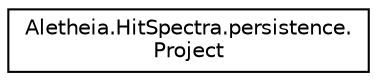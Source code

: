 digraph "Graphical Class Hierarchy"
{
  edge [fontname="Helvetica",fontsize="10",labelfontname="Helvetica",labelfontsize="10"];
  node [fontname="Helvetica",fontsize="10",shape=record];
  rankdir="LR";
  Node0 [label="Aletheia.HitSpectra.persistence.\lProject",height=0.2,width=0.4,color="black", fillcolor="white", style="filled",URL="$class_aletheia_1_1_hit_spectra_1_1persistence_1_1_project.html"];
}
